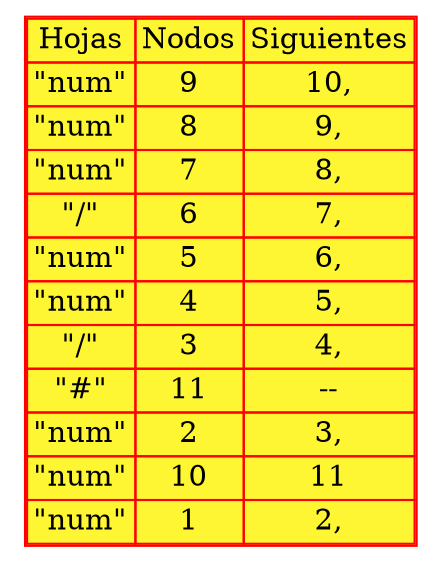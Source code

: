 digraph G{
tbl [
shape=plaintext
label=<
<table color='red' cellspacing='0' bgcolor="#FFF633">
<tr><td>Hojas</td><td>Nodos</td><td>Siguientes</td></tr>
<tr><td>"num"</td><td>9</td><td>10,</td></tr>
<tr><td>"num"</td><td>8</td><td>9,</td></tr>
<tr><td>"num"</td><td>7</td><td>8,</td></tr>
<tr><td>"/"</td><td>6</td><td>7,</td></tr>
<tr><td>"num"</td><td>5</td><td>6,</td></tr>
<tr><td>"num"</td><td>4</td><td>5,</td></tr>
<tr><td>"/"</td><td>3</td><td>4,</td></tr>
<tr><td>"#"</td><td>11</td><td>--</td></tr>
<tr><td>"num"</td><td>2</td><td>3,</td></tr>
<tr><td>"num"</td><td>10</td><td>11</td></tr>
<tr><td>"num"</td><td>1</td><td>2,</td></tr>
</table>
>];
}
